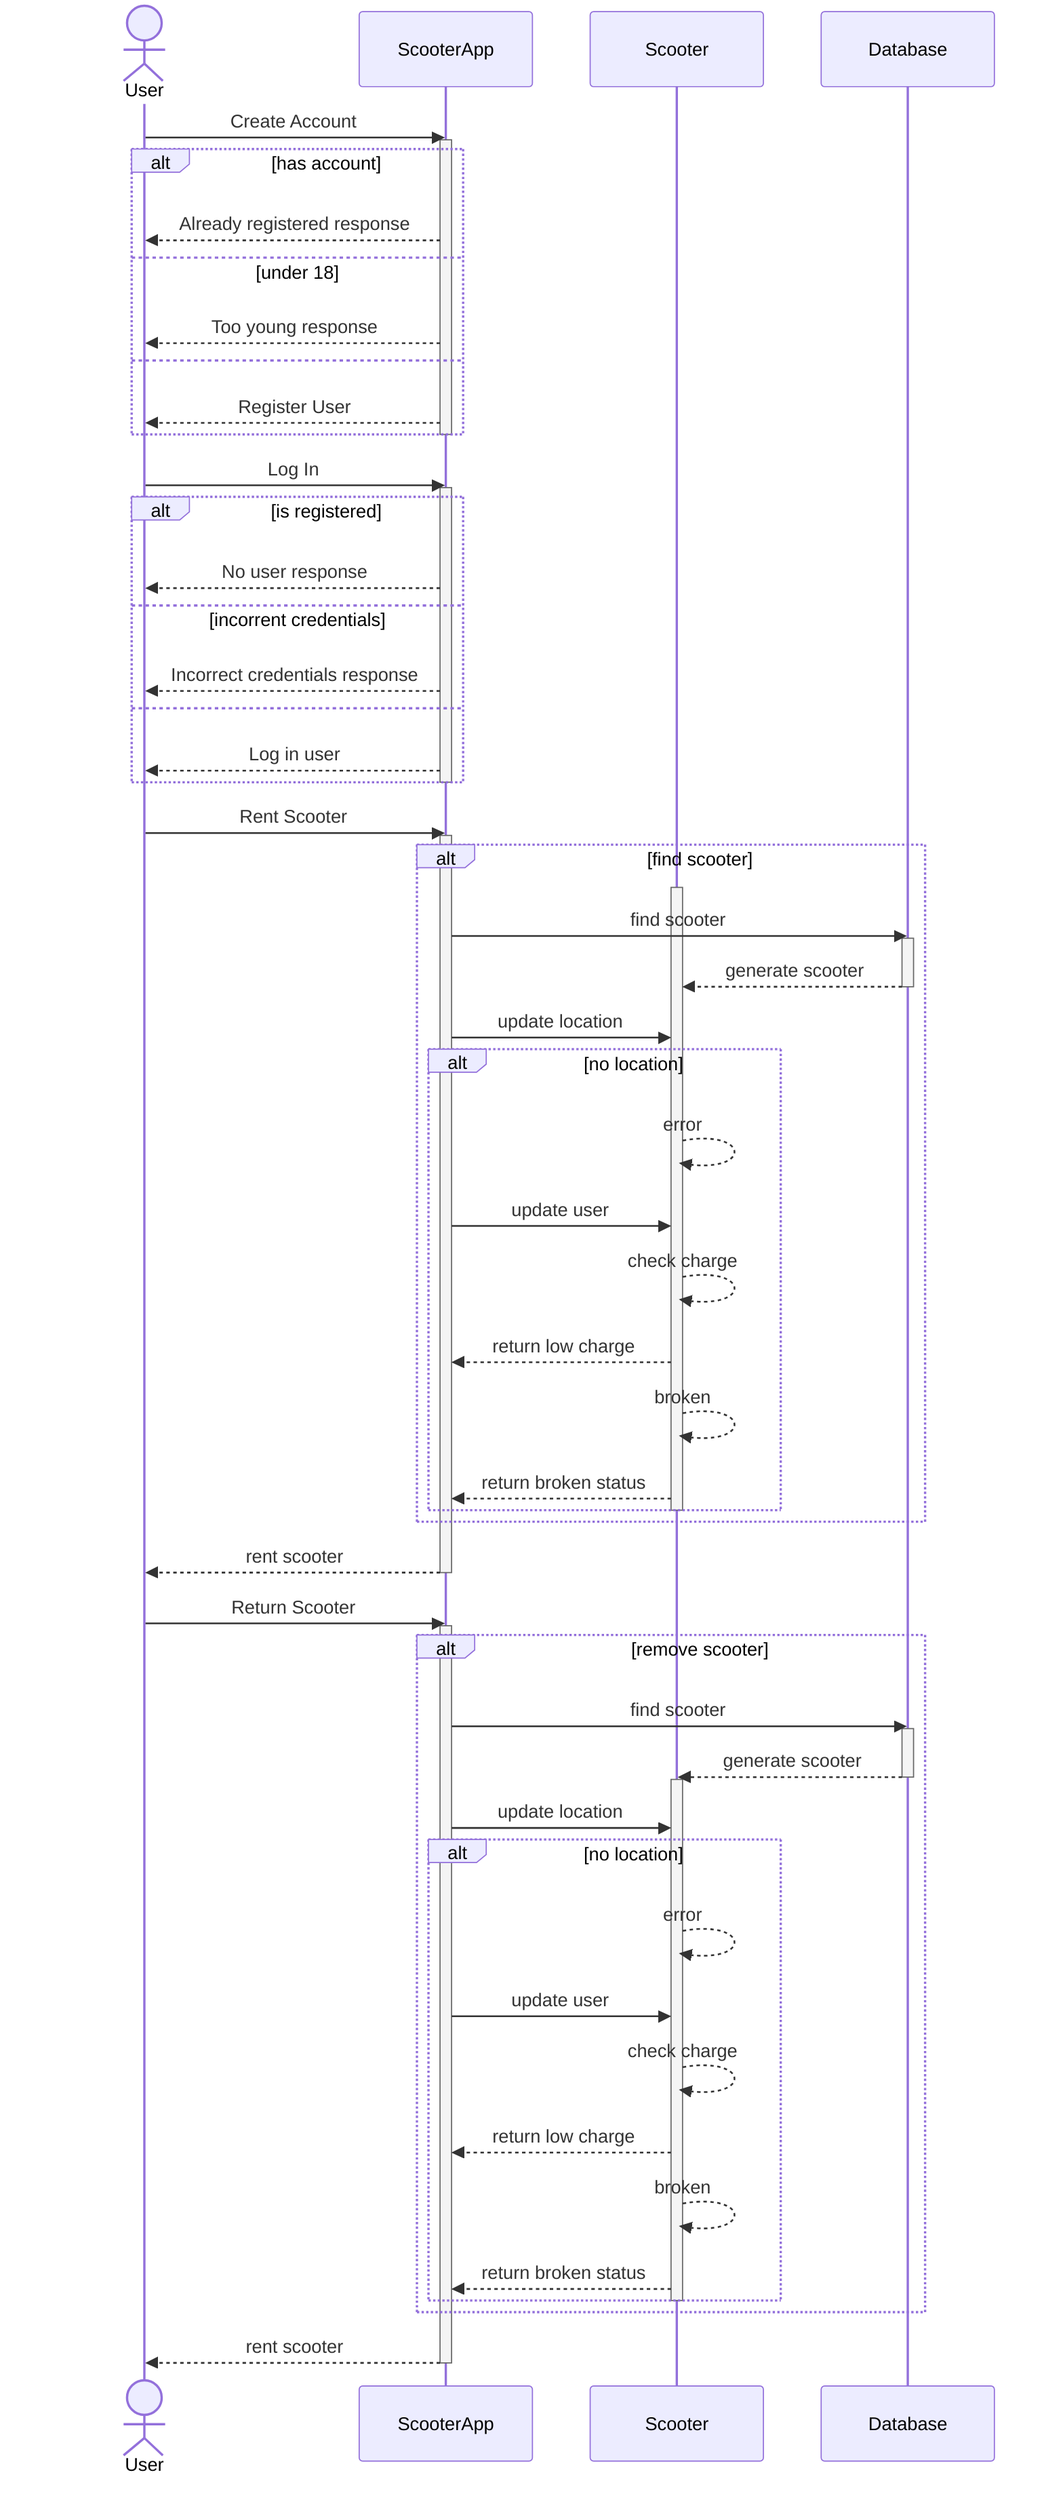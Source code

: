 sequenceDiagram
    actor User
    participant ScooterApp
    participant Scooter
    participant Database
    
    User ->> ScooterApp: Create Account
    activate ScooterApp
    alt has account
        ScooterApp -->> User: Already registered response
    else under 18
        ScooterApp -->> User: Too young response
    else 
        ScooterApp -->> User: Register User
    end
    deactivate ScooterApp

    User ->> ScooterApp: Log In
    activate ScooterApp
    alt is registered
        ScooterApp -->> User: No user response
    else incorrent credentials
        ScooterApp -->> User: Incorrect credentials response
    else 
        ScooterApp -->> User: Log in user
    end
    deactivate ScooterApp

    User ->> ScooterApp: Rent Scooter
    activate ScooterApp
    alt find scooter
        activate Scooter
        ScooterApp ->> Database: find scooter
            activate Database
            Database -->> Scooter: generate scooter
            deactivate Database
        ScooterApp ->> Scooter: update location
        alt no location
            Scooter -->> Scooter: error
            ScooterApp ->> Scooter: update user
            Scooter -->> Scooter: check charge    
            Scooter -->> ScooterApp: return low charge
            Scooter -->> Scooter: broken
            Scooter -->> ScooterApp: return broken status
        end
        deactivate Scooter
    end
    ScooterApp -->> User: rent scooter
    deactivate ScooterApp

    User ->> ScooterApp: Return Scooter
    activate ScooterApp
    alt remove scooter
            ScooterApp ->> Database: find scooter
            activate Database
            Database -->> Scooter: generate scooter
            deactivate Database
        activate Scooter
        ScooterApp ->> Scooter: update location
        alt no location
            Scooter -->> Scooter: error
            ScooterApp ->> Scooter: update user
            Scooter -->> Scooter: check charge    
            Scooter -->> ScooterApp: return low charge
            Scooter -->> Scooter: broken
            Scooter -->> ScooterApp: return broken status
        end
        deactivate Scooter
    end
    ScooterApp -->> User: rent scooter
    deactivate ScooterApp
